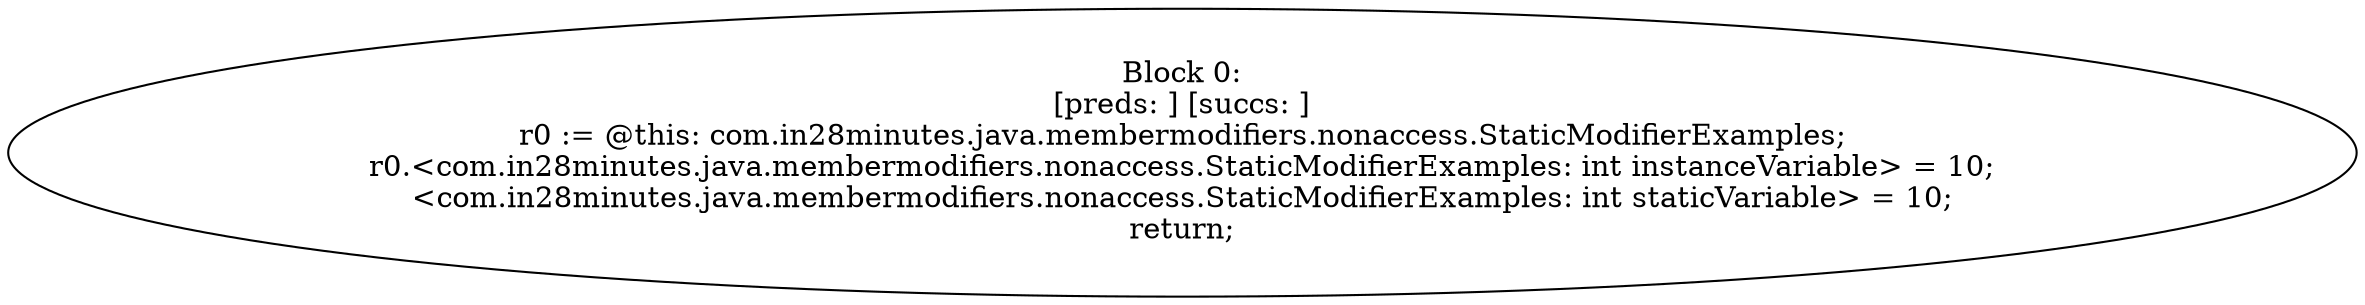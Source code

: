digraph "unitGraph" {
    "Block 0:
[preds: ] [succs: ]
r0 := @this: com.in28minutes.java.membermodifiers.nonaccess.StaticModifierExamples;
r0.<com.in28minutes.java.membermodifiers.nonaccess.StaticModifierExamples: int instanceVariable> = 10;
<com.in28minutes.java.membermodifiers.nonaccess.StaticModifierExamples: int staticVariable> = 10;
return;
"
}
